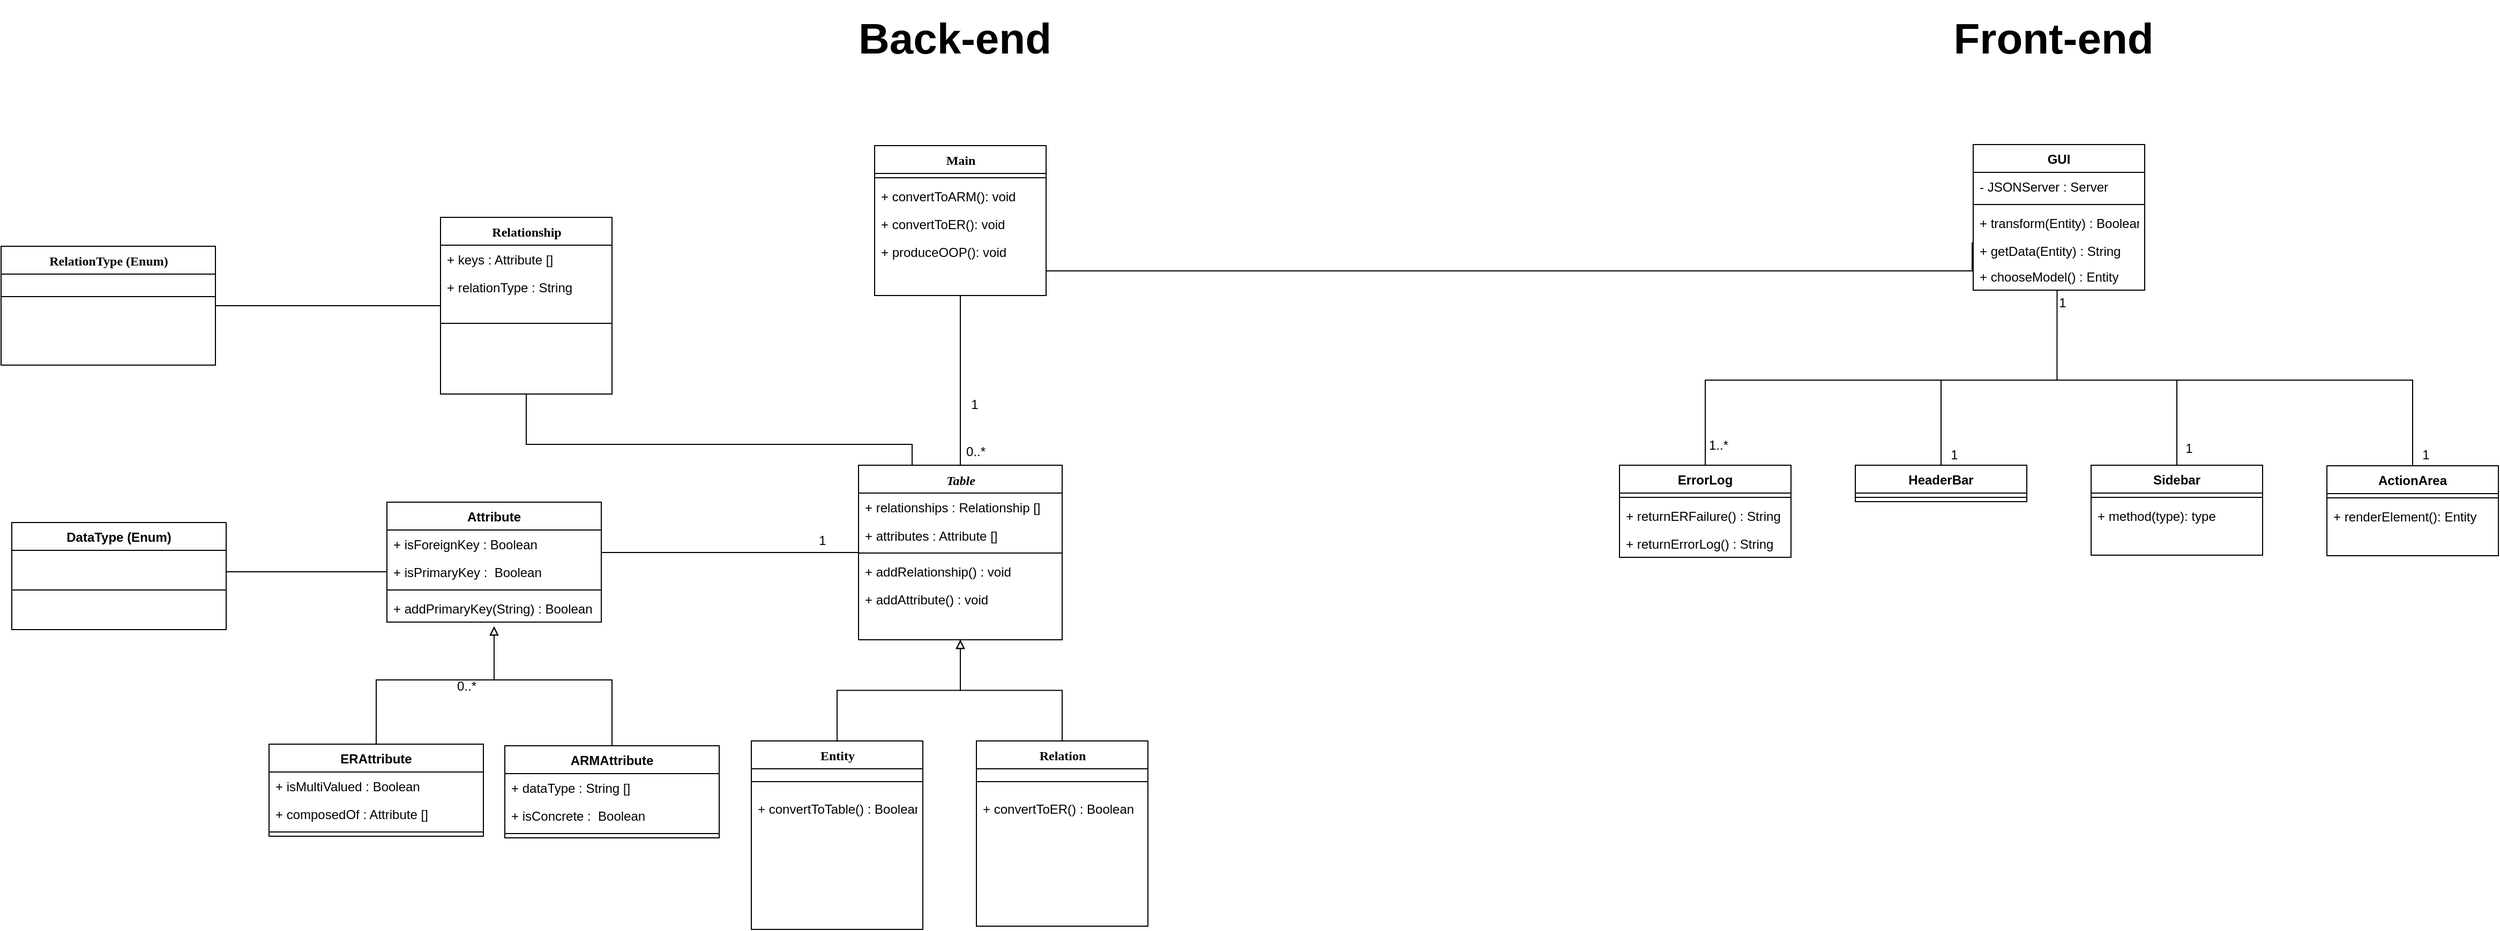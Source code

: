 <mxfile version="11.1.4" type="onedrive"><diagram name="Page-1" id="9f46799a-70d6-7492-0946-bef42562c5a5"><mxGraphModel dx="2024" dy="2113" grid="1" gridSize="10" guides="1" tooltips="1" connect="1" arrows="1" fold="1" page="1" pageScale="1" pageWidth="1100" pageHeight="850" background="#ffffff" math="0" shadow="0"><root><mxCell id="0"/><mxCell id="1" parent="0"/><mxCell id="dt0L9snkuRaRGIjira_k-44" style="edgeStyle=orthogonalEdgeStyle;rounded=0;orthogonalLoop=1;jettySize=auto;html=1;entryX=-0.006;entryY=0.225;entryDx=0;entryDy=0;entryPerimeter=0;endArrow=none;endFill=0;" parent="1" source="78961159f06e98e8-17" target="dt0L9snkuRaRGIjira_k-17" edge="1"><mxGeometry relative="1" as="geometry"><Array as="points"><mxPoint x="630" y="148"/><mxPoint x="630" y="148"/></Array></mxGeometry></mxCell><mxCell id="78961159f06e98e8-17" value="Main" style="swimlane;html=1;fontStyle=1;align=center;verticalAlign=top;childLayout=stackLayout;horizontal=1;startSize=26;horizontalStack=0;resizeParent=1;resizeLast=0;collapsible=1;marginBottom=0;swimlaneFillColor=#ffffff;rounded=0;shadow=0;comic=0;labelBackgroundColor=none;strokeColor=#000000;strokeWidth=1;fillColor=none;fontFamily=Verdana;fontSize=12;fontColor=#000000;" parent="1" vertex="1"><mxGeometry x="445" y="31" width="160" height="140" as="geometry"/></mxCell><mxCell id="78961159f06e98e8-19" value="" style="line;html=1;strokeWidth=1;fillColor=none;align=left;verticalAlign=middle;spacingTop=-1;spacingLeft=3;spacingRight=3;rotatable=0;labelPosition=right;points=[];portConstraint=eastwest;" parent="78961159f06e98e8-17" vertex="1"><mxGeometry y="26" width="160" height="8" as="geometry"/></mxCell><mxCell id="78961159f06e98e8-24" value="+ convertToARM(): void" style="text;html=1;strokeColor=none;fillColor=none;align=left;verticalAlign=top;spacingLeft=4;spacingRight=4;whiteSpace=wrap;overflow=hidden;rotatable=0;points=[[0,0.5],[1,0.5]];portConstraint=eastwest;" parent="78961159f06e98e8-17" vertex="1"><mxGeometry y="34" width="160" height="26" as="geometry"/></mxCell><mxCell id="AmZxxVbHYrKCDHcScchm-32" value="+ convertToER(): void" style="text;strokeColor=none;fillColor=none;align=left;verticalAlign=top;spacingLeft=4;spacingRight=4;overflow=hidden;rotatable=0;points=[[0,0.5],[1,0.5]];portConstraint=eastwest;" vertex="1" parent="78961159f06e98e8-17"><mxGeometry y="60" width="160" height="26" as="geometry"/></mxCell><mxCell id="AmZxxVbHYrKCDHcScchm-33" value="+ produceOOP(): void" style="text;strokeColor=none;fillColor=none;align=left;verticalAlign=top;spacingLeft=4;spacingRight=4;overflow=hidden;rotatable=0;points=[[0,0.5],[1,0.5]];portConstraint=eastwest;" vertex="1" parent="78961159f06e98e8-17"><mxGeometry y="86" width="160" height="26" as="geometry"/></mxCell><mxCell id="dt0L9snkuRaRGIjira_k-43" style="edgeStyle=orthogonalEdgeStyle;rounded=0;orthogonalLoop=1;jettySize=auto;html=1;entryX=0.5;entryY=1;entryDx=0;entryDy=0;endArrow=none;endFill=0;" parent="1" source="78961159f06e98e8-43" target="78961159f06e98e8-17" edge="1"><mxGeometry relative="1" as="geometry"/></mxCell><mxCell id="dt0L9snkuRaRGIjira_k-60" style="edgeStyle=orthogonalEdgeStyle;rounded=0;orthogonalLoop=1;jettySize=auto;html=1;entryX=0.5;entryY=1;entryDx=0;entryDy=0;endArrow=none;endFill=0;fontSize=40;" parent="1" source="78961159f06e98e8-43" target="78961159f06e98e8-56" edge="1"><mxGeometry relative="1" as="geometry"><Array as="points"><mxPoint x="480" y="310"/><mxPoint x="120" y="310"/></Array></mxGeometry></mxCell><mxCell id="78961159f06e98e8-43" value="&lt;i&gt;Table&lt;/i&gt;" style="swimlane;html=1;fontStyle=1;align=center;verticalAlign=top;childLayout=stackLayout;horizontal=1;startSize=26;horizontalStack=0;resizeParent=1;resizeLast=0;collapsible=1;marginBottom=0;swimlaneFillColor=#ffffff;rounded=0;shadow=0;comic=0;labelBackgroundColor=none;strokeColor=#000000;strokeWidth=1;fillColor=none;fontFamily=Verdana;fontSize=12;fontColor=#000000;" parent="1" vertex="1"><mxGeometry x="430" y="329.5" width="190" height="163" as="geometry"/></mxCell><mxCell id="AmZxxVbHYrKCDHcScchm-34" value="+ relationships : Relationship []" style="text;strokeColor=none;fillColor=none;align=left;verticalAlign=top;spacingLeft=4;spacingRight=4;overflow=hidden;rotatable=0;points=[[0,0.5],[1,0.5]];portConstraint=eastwest;" vertex="1" parent="78961159f06e98e8-43"><mxGeometry y="26" width="190" height="26" as="geometry"/></mxCell><mxCell id="78961159f06e98e8-44" value="+ attributes : Attribute []" style="text;html=1;strokeColor=none;fillColor=none;align=left;verticalAlign=top;spacingLeft=4;spacingRight=4;whiteSpace=wrap;overflow=hidden;rotatable=0;points=[[0,0.5],[1,0.5]];portConstraint=eastwest;" parent="78961159f06e98e8-43" vertex="1"><mxGeometry y="52" width="190" height="26" as="geometry"/></mxCell><mxCell id="78961159f06e98e8-51" value="" style="line;html=1;strokeWidth=1;fillColor=none;align=left;verticalAlign=middle;spacingTop=-1;spacingLeft=3;spacingRight=3;rotatable=0;labelPosition=right;points=[];portConstraint=eastwest;" parent="78961159f06e98e8-43" vertex="1"><mxGeometry y="78" width="190" height="8" as="geometry"/></mxCell><mxCell id="0Y4rnzHNPuRJU2EvVbdP-1" value="+ addRelationship() : void" style="text;strokeColor=none;fillColor=none;align=left;verticalAlign=top;spacingLeft=4;spacingRight=4;overflow=hidden;rotatable=0;points=[[0,0.5],[1,0.5]];portConstraint=eastwest;" parent="78961159f06e98e8-43" vertex="1"><mxGeometry y="86" width="190" height="26" as="geometry"/></mxCell><mxCell id="0Y4rnzHNPuRJU2EvVbdP-2" value="+ addAttribute() : void " style="text;strokeColor=none;fillColor=none;align=left;verticalAlign=top;spacingLeft=4;spacingRight=4;overflow=hidden;rotatable=0;points=[[0,0.5],[1,0.5]];portConstraint=eastwest;" parent="78961159f06e98e8-43" vertex="1"><mxGeometry y="112" width="190" height="26" as="geometry"/></mxCell><mxCell id="78961159f06e98e8-56" value="Relationship" style="swimlane;html=1;fontStyle=1;align=center;verticalAlign=top;childLayout=stackLayout;horizontal=1;startSize=26;horizontalStack=0;resizeParent=1;resizeLast=0;collapsible=1;marginBottom=0;swimlaneFillColor=#ffffff;rounded=0;shadow=0;comic=0;labelBackgroundColor=none;strokeColor=#000000;strokeWidth=1;fillColor=none;fontFamily=Verdana;fontSize=12;fontColor=#000000;" parent="1" vertex="1"><mxGeometry x="40" y="98" width="160" height="165" as="geometry"/></mxCell><mxCell id="dt0L9snkuRaRGIjira_k-56" value="+ keys : Attribute []" style="text;strokeColor=none;fillColor=none;align=left;verticalAlign=top;spacingLeft=4;spacingRight=4;overflow=hidden;rotatable=0;points=[[0,0.5],[1,0.5]];portConstraint=eastwest;" parent="78961159f06e98e8-56" vertex="1"><mxGeometry y="26" width="160" height="26" as="geometry"/></mxCell><mxCell id="dt0L9snkuRaRGIjira_k-57" value="+ relationType : String" style="text;strokeColor=none;fillColor=none;align=left;verticalAlign=top;spacingLeft=4;spacingRight=4;overflow=hidden;rotatable=0;points=[[0,0.5],[1,0.5]];portConstraint=eastwest;" parent="78961159f06e98e8-56" vertex="1"><mxGeometry y="52" width="160" height="26" as="geometry"/></mxCell><mxCell id="78961159f06e98e8-64" value="" style="line;html=1;strokeWidth=1;fillColor=none;align=left;verticalAlign=middle;spacingTop=-1;spacingLeft=3;spacingRight=3;rotatable=0;labelPosition=right;points=[];portConstraint=eastwest;" parent="78961159f06e98e8-56" vertex="1"><mxGeometry y="78" width="160" height="42" as="geometry"/></mxCell><mxCell id="dt0L9snkuRaRGIjira_k-14" value="GUI&#10;" style="swimlane;fontStyle=1;align=center;verticalAlign=top;childLayout=stackLayout;horizontal=1;startSize=26;horizontalStack=0;resizeParent=1;resizeParentMax=0;resizeLast=0;collapsible=1;marginBottom=0;" parent="1" vertex="1"><mxGeometry x="1470" y="30" width="160" height="136" as="geometry"/></mxCell><mxCell id="dt0L9snkuRaRGIjira_k-15" value="- JSONServer : Server" style="text;strokeColor=none;fillColor=none;align=left;verticalAlign=top;spacingLeft=4;spacingRight=4;overflow=hidden;rotatable=0;points=[[0,0.5],[1,0.5]];portConstraint=eastwest;" parent="dt0L9snkuRaRGIjira_k-14" vertex="1"><mxGeometry y="26" width="160" height="26" as="geometry"/></mxCell><mxCell id="dt0L9snkuRaRGIjira_k-16" value="" style="line;strokeWidth=1;fillColor=none;align=left;verticalAlign=middle;spacingTop=-1;spacingLeft=3;spacingRight=3;rotatable=0;labelPosition=right;points=[];portConstraint=eastwest;" parent="dt0L9snkuRaRGIjira_k-14" vertex="1"><mxGeometry y="52" width="160" height="8" as="geometry"/></mxCell><mxCell id="dt0L9snkuRaRGIjira_k-20" value="+ transform(Entity) : Boolean" style="text;strokeColor=none;fillColor=none;align=left;verticalAlign=top;spacingLeft=4;spacingRight=4;overflow=hidden;rotatable=0;points=[[0,0.5],[1,0.5]];portConstraint=eastwest;" parent="dt0L9snkuRaRGIjira_k-14" vertex="1"><mxGeometry y="60" width="160" height="26" as="geometry"/></mxCell><mxCell id="dt0L9snkuRaRGIjira_k-17" value="+ getData(Entity) : String" style="text;strokeColor=none;fillColor=none;align=left;verticalAlign=top;spacingLeft=4;spacingRight=4;overflow=hidden;rotatable=0;points=[[0,0.5],[1,0.5]];portConstraint=eastwest;" parent="dt0L9snkuRaRGIjira_k-14" vertex="1"><mxGeometry y="86" width="160" height="24" as="geometry"/></mxCell><mxCell id="0Y4rnzHNPuRJU2EvVbdP-4" value="+ chooseModel() : Entity" style="text;strokeColor=none;fillColor=none;align=left;verticalAlign=top;spacingLeft=4;spacingRight=4;overflow=hidden;rotatable=0;points=[[0,0.5],[1,0.5]];portConstraint=eastwest;" parent="dt0L9snkuRaRGIjira_k-14" vertex="1"><mxGeometry y="110" width="160" height="26" as="geometry"/></mxCell><mxCell id="dt0L9snkuRaRGIjira_k-26" style="edgeStyle=orthogonalEdgeStyle;rounded=0;orthogonalLoop=1;jettySize=auto;html=1;entryX=0.5;entryY=1;entryDx=0;entryDy=0;endArrow=block;endFill=0;" parent="1" source="dt0L9snkuRaRGIjira_k-21" target="78961159f06e98e8-43" edge="1"><mxGeometry relative="1" as="geometry"/></mxCell><mxCell id="dt0L9snkuRaRGIjira_k-21" value="Entity" style="swimlane;html=1;fontStyle=1;align=center;verticalAlign=top;childLayout=stackLayout;horizontal=1;startSize=26;horizontalStack=0;resizeParent=1;resizeLast=0;collapsible=1;marginBottom=0;swimlaneFillColor=#ffffff;rounded=0;shadow=0;comic=0;labelBackgroundColor=none;strokeColor=#000000;strokeWidth=1;fillColor=none;fontFamily=Verdana;fontSize=12;fontColor=#000000;" parent="1" vertex="1"><mxGeometry x="330" y="587" width="160" height="176" as="geometry"/></mxCell><mxCell id="dt0L9snkuRaRGIjira_k-22" value="" style="line;html=1;strokeWidth=1;fillColor=none;align=left;verticalAlign=middle;spacingTop=-1;spacingLeft=3;spacingRight=3;rotatable=0;labelPosition=right;points=[];portConstraint=eastwest;" parent="dt0L9snkuRaRGIjira_k-21" vertex="1"><mxGeometry y="26" width="160" height="24" as="geometry"/></mxCell><mxCell id="dt0L9snkuRaRGIjira_k-28" value="+ convertToTable() : Boolean" style="text;strokeColor=none;fillColor=none;align=left;verticalAlign=top;spacingLeft=4;spacingRight=4;overflow=hidden;rotatable=0;points=[[0,0.5],[1,0.5]];portConstraint=eastwest;" parent="dt0L9snkuRaRGIjira_k-21" vertex="1"><mxGeometry y="50" width="160" height="30" as="geometry"/></mxCell><mxCell id="dt0L9snkuRaRGIjira_k-25" style="edgeStyle=orthogonalEdgeStyle;rounded=0;orthogonalLoop=1;jettySize=auto;html=1;entryX=0.5;entryY=1;entryDx=0;entryDy=0;endArrow=block;endFill=0;" parent="1" source="dt0L9snkuRaRGIjira_k-23" target="78961159f06e98e8-43" edge="1"><mxGeometry relative="1" as="geometry"/></mxCell><mxCell id="dt0L9snkuRaRGIjira_k-23" value="Relation" style="swimlane;html=1;fontStyle=1;align=center;verticalAlign=top;childLayout=stackLayout;horizontal=1;startSize=26;horizontalStack=0;resizeParent=1;resizeLast=0;collapsible=1;marginBottom=0;swimlaneFillColor=#ffffff;rounded=0;shadow=0;comic=0;labelBackgroundColor=none;strokeColor=#000000;strokeWidth=1;fillColor=none;fontFamily=Verdana;fontSize=12;fontColor=#000000;" parent="1" vertex="1"><mxGeometry x="540" y="587" width="160" height="173" as="geometry"/></mxCell><mxCell id="dt0L9snkuRaRGIjira_k-24" value="" style="line;html=1;strokeWidth=1;fillColor=none;align=left;verticalAlign=middle;spacingTop=-1;spacingLeft=3;spacingRight=3;rotatable=0;labelPosition=right;points=[];portConstraint=eastwest;" parent="dt0L9snkuRaRGIjira_k-23" vertex="1"><mxGeometry y="26" width="160" height="24" as="geometry"/></mxCell><mxCell id="dt0L9snkuRaRGIjira_k-29" value="+ convertToER() : Boolean" style="text;strokeColor=none;fillColor=none;align=left;verticalAlign=top;spacingLeft=4;spacingRight=4;overflow=hidden;rotatable=0;points=[[0,0.5],[1,0.5]];portConstraint=eastwest;" parent="dt0L9snkuRaRGIjira_k-23" vertex="1"><mxGeometry y="50" width="160" height="26" as="geometry"/></mxCell><mxCell id="dt0L9snkuRaRGIjira_k-40" style="edgeStyle=orthogonalEdgeStyle;rounded=0;orthogonalLoop=1;jettySize=auto;html=1;entryX=0;entryY=0.5;entryDx=0;entryDy=0;endArrow=none;endFill=0;" parent="1" source="dt0L9snkuRaRGIjira_k-34" target="78961159f06e98e8-43" edge="1"><mxGeometry relative="1" as="geometry"><Array as="points"><mxPoint x="400" y="411"/><mxPoint x="400" y="411"/></Array></mxGeometry></mxCell><mxCell id="dt0L9snkuRaRGIjira_k-41" value="0..*" style="text;html=1;resizable=0;points=[];align=center;verticalAlign=middle;labelBackgroundColor=#ffffff;" parent="dt0L9snkuRaRGIjira_k-40" vertex="1" connectable="0"><mxGeometry x="0.957" y="-131" relative="1" as="geometry"><mxPoint x="-361" y="-6.5" as="offset"/></mxGeometry></mxCell><mxCell id="dt0L9snkuRaRGIjira_k-42" value="1" style="text;html=1;resizable=0;points=[];align=center;verticalAlign=middle;labelBackgroundColor=#ffffff;" parent="dt0L9snkuRaRGIjira_k-40" vertex="1" connectable="0"><mxGeometry x="0.688" y="3" relative="1" as="geometry"><mxPoint x="3" y="-8.5" as="offset"/></mxGeometry></mxCell><mxCell id="dt0L9snkuRaRGIjira_k-34" value="Attribute" style="swimlane;fontStyle=1;align=center;verticalAlign=top;childLayout=stackLayout;horizontal=1;startSize=26;horizontalStack=0;resizeParent=1;resizeParentMax=0;resizeLast=0;collapsible=1;marginBottom=0;" parent="1" vertex="1"><mxGeometry x="-10" y="364" width="200" height="112" as="geometry"/></mxCell><mxCell id="dt0L9snkuRaRGIjira_k-39" value="+ isForeignKey : Boolean" style="text;strokeColor=none;fillColor=none;align=left;verticalAlign=top;spacingLeft=4;spacingRight=4;overflow=hidden;rotatable=0;points=[[0,0.5],[1,0.5]];portConstraint=eastwest;" parent="dt0L9snkuRaRGIjira_k-34" vertex="1"><mxGeometry y="26" width="200" height="26" as="geometry"/></mxCell><mxCell id="dt0L9snkuRaRGIjira_k-35" value="+ isPrimaryKey :  Boolean" style="text;strokeColor=none;fillColor=none;align=left;verticalAlign=top;spacingLeft=4;spacingRight=4;overflow=hidden;rotatable=0;points=[[0,0.5],[1,0.5]];portConstraint=eastwest;" parent="dt0L9snkuRaRGIjira_k-34" vertex="1"><mxGeometry y="52" width="200" height="26" as="geometry"/></mxCell><mxCell id="dt0L9snkuRaRGIjira_k-36" value="" style="line;strokeWidth=1;fillColor=none;align=left;verticalAlign=middle;spacingTop=-1;spacingLeft=3;spacingRight=3;rotatable=0;labelPosition=right;points=[];portConstraint=eastwest;" parent="dt0L9snkuRaRGIjira_k-34" vertex="1"><mxGeometry y="78" width="200" height="8" as="geometry"/></mxCell><mxCell id="dt0L9snkuRaRGIjira_k-38" value="+ addPrimaryKey(String) : Boolean" style="text;strokeColor=none;fillColor=none;align=left;verticalAlign=top;spacingLeft=4;spacingRight=4;overflow=hidden;rotatable=0;points=[[0,0.5],[1,0.5]];portConstraint=eastwest;" parent="dt0L9snkuRaRGIjira_k-34" vertex="1"><mxGeometry y="86" width="200" height="26" as="geometry"/></mxCell><mxCell id="dt0L9snkuRaRGIjira_k-58" value="Back-end" style="text;html=1;strokeColor=none;fillColor=none;align=center;verticalAlign=middle;whiteSpace=wrap;rounded=0;fontStyle=1;fontSize=40;" parent="1" vertex="1"><mxGeometry x="325" y="-105" width="390" height="70" as="geometry"/></mxCell><mxCell id="dt0L9snkuRaRGIjira_k-59" value="Front-end" style="text;html=1;strokeColor=none;fillColor=none;align=center;verticalAlign=middle;whiteSpace=wrap;rounded=0;fontStyle=1;fontSize=40;" parent="1" vertex="1"><mxGeometry x="1350" y="-105" width="390" height="70" as="geometry"/></mxCell><mxCell id="0Y4rnzHNPuRJU2EvVbdP-6" style="edgeStyle=orthogonalEdgeStyle;rounded=0;orthogonalLoop=1;jettySize=auto;html=1;entryX=0.489;entryY=0.996;entryDx=0;entryDy=0;entryPerimeter=0;endArrow=none;endFill=0;" parent="1" source="dt0L9snkuRaRGIjira_k-61" target="0Y4rnzHNPuRJU2EvVbdP-4" edge="1"><mxGeometry relative="1" as="geometry"><Array as="points"><mxPoint x="1220" y="250"/><mxPoint x="1548" y="250"/></Array></mxGeometry></mxCell><mxCell id="dt0L9snkuRaRGIjira_k-61" value="ErrorLog" style="swimlane;fontStyle=1;align=center;verticalAlign=top;childLayout=stackLayout;horizontal=1;startSize=26;horizontalStack=0;resizeParent=1;resizeParentMax=0;resizeLast=0;collapsible=1;marginBottom=0;fontSize=12;" parent="1" vertex="1"><mxGeometry x="1140" y="329.5" width="160" height="86" as="geometry"/></mxCell><mxCell id="dt0L9snkuRaRGIjira_k-63" value="" style="line;strokeWidth=1;fillColor=none;align=left;verticalAlign=middle;spacingTop=-1;spacingLeft=3;spacingRight=3;rotatable=0;labelPosition=right;points=[];portConstraint=eastwest;" parent="dt0L9snkuRaRGIjira_k-61" vertex="1"><mxGeometry y="26" width="160" height="8" as="geometry"/></mxCell><mxCell id="G1kDITAAzWRb5IjqrHRI-2" value="+ returnERFailure() : String" style="text;strokeColor=none;fillColor=none;align=left;verticalAlign=top;spacingLeft=4;spacingRight=4;overflow=hidden;rotatable=0;points=[[0,0.5],[1,0.5]];portConstraint=eastwest;" parent="dt0L9snkuRaRGIjira_k-61" vertex="1"><mxGeometry y="34" width="160" height="26" as="geometry"/></mxCell><mxCell id="dt0L9snkuRaRGIjira_k-64" value="+ returnErrorLog() : String" style="text;strokeColor=none;fillColor=none;align=left;verticalAlign=top;spacingLeft=4;spacingRight=4;overflow=hidden;rotatable=0;points=[[0,0.5],[1,0.5]];portConstraint=eastwest;" parent="dt0L9snkuRaRGIjira_k-61" vertex="1"><mxGeometry y="60" width="160" height="26" as="geometry"/></mxCell><mxCell id="0Y4rnzHNPuRJU2EvVbdP-8" style="edgeStyle=orthogonalEdgeStyle;rounded=0;orthogonalLoop=1;jettySize=auto;html=1;endArrow=none;endFill=0;" parent="1" source="dt0L9snkuRaRGIjira_k-66" edge="1"><mxGeometry relative="1" as="geometry"><mxPoint x="1550" y="250" as="targetPoint"/><Array as="points"><mxPoint x="1660" y="250"/><mxPoint x="1550" y="250"/></Array></mxGeometry></mxCell><mxCell id="dt0L9snkuRaRGIjira_k-66" value="Sidebar" style="swimlane;fontStyle=1;align=center;verticalAlign=top;childLayout=stackLayout;horizontal=1;startSize=26;horizontalStack=0;resizeParent=1;resizeParentMax=0;resizeLast=0;collapsible=1;marginBottom=0;fontSize=12;" parent="1" vertex="1"><mxGeometry x="1580" y="329.5" width="160" height="84" as="geometry"/></mxCell><mxCell id="dt0L9snkuRaRGIjira_k-68" value="" style="line;strokeWidth=1;fillColor=none;align=left;verticalAlign=middle;spacingTop=-1;spacingLeft=3;spacingRight=3;rotatable=0;labelPosition=right;points=[];portConstraint=eastwest;" parent="dt0L9snkuRaRGIjira_k-66" vertex="1"><mxGeometry y="26" width="160" height="8" as="geometry"/></mxCell><mxCell id="dt0L9snkuRaRGIjira_k-69" value="+ method(type): type" style="text;strokeColor=none;fillColor=none;align=left;verticalAlign=top;spacingLeft=4;spacingRight=4;overflow=hidden;rotatable=0;points=[[0,0.5],[1,0.5]];portConstraint=eastwest;" parent="dt0L9snkuRaRGIjira_k-66" vertex="1"><mxGeometry y="34" width="160" height="50" as="geometry"/></mxCell><mxCell id="0Y4rnzHNPuRJU2EvVbdP-9" style="edgeStyle=orthogonalEdgeStyle;rounded=0;orthogonalLoop=1;jettySize=auto;html=1;endArrow=none;endFill=0;" parent="1" source="dt0L9snkuRaRGIjira_k-72" edge="1"><mxGeometry relative="1" as="geometry"><mxPoint x="1550" y="250" as="targetPoint"/><Array as="points"><mxPoint x="1880" y="250"/><mxPoint x="1550" y="250"/></Array></mxGeometry></mxCell><mxCell id="dt0L9snkuRaRGIjira_k-72" value="ActionArea&#10;" style="swimlane;fontStyle=1;align=center;verticalAlign=top;childLayout=stackLayout;horizontal=1;startSize=26;horizontalStack=0;resizeParent=1;resizeParentMax=0;resizeLast=0;collapsible=1;marginBottom=0;fontSize=12;" parent="1" vertex="1"><mxGeometry x="1800" y="330" width="160" height="84" as="geometry"/></mxCell><mxCell id="dt0L9snkuRaRGIjira_k-74" value="" style="line;strokeWidth=1;fillColor=none;align=left;verticalAlign=middle;spacingTop=-1;spacingLeft=3;spacingRight=3;rotatable=0;labelPosition=right;points=[];portConstraint=eastwest;" parent="dt0L9snkuRaRGIjira_k-72" vertex="1"><mxGeometry y="26" width="160" height="8" as="geometry"/></mxCell><mxCell id="dt0L9snkuRaRGIjira_k-75" value="+ renderElement(): Entity&#10;" style="text;strokeColor=none;fillColor=none;align=left;verticalAlign=top;spacingLeft=4;spacingRight=4;overflow=hidden;rotatable=0;points=[[0,0.5],[1,0.5]];portConstraint=eastwest;" parent="dt0L9snkuRaRGIjira_k-72" vertex="1"><mxGeometry y="34" width="160" height="50" as="geometry"/></mxCell><mxCell id="0Y4rnzHNPuRJU2EvVbdP-7" style="edgeStyle=orthogonalEdgeStyle;rounded=0;orthogonalLoop=1;jettySize=auto;html=1;endArrow=none;endFill=0;" parent="1" source="dt0L9snkuRaRGIjira_k-76" edge="1"><mxGeometry relative="1" as="geometry"><mxPoint x="1550" y="250" as="targetPoint"/><Array as="points"><mxPoint x="1440" y="250"/><mxPoint x="1550" y="250"/></Array></mxGeometry></mxCell><mxCell id="dt0L9snkuRaRGIjira_k-76" value="HeaderBar&#10;" style="swimlane;fontStyle=1;align=center;verticalAlign=top;childLayout=stackLayout;horizontal=1;startSize=26;horizontalStack=0;resizeParent=1;resizeParentMax=0;resizeLast=0;collapsible=1;marginBottom=0;fontSize=12;" parent="1" vertex="1"><mxGeometry x="1360" y="329.5" width="160" height="34" as="geometry"/></mxCell><mxCell id="dt0L9snkuRaRGIjira_k-78" value="" style="line;strokeWidth=1;fillColor=none;align=left;verticalAlign=middle;spacingTop=-1;spacingLeft=3;spacingRight=3;rotatable=0;labelPosition=right;points=[];portConstraint=eastwest;" parent="dt0L9snkuRaRGIjira_k-76" vertex="1"><mxGeometry y="26" width="160" height="8" as="geometry"/></mxCell><mxCell id="0Y4rnzHNPuRJU2EvVbdP-10" value="1" style="text;html=1;resizable=0;points=[];align=center;verticalAlign=middle;labelBackgroundColor=#ffffff;" parent="1" vertex="1" connectable="0"><mxGeometry x="690" y="580" as="geometry"><mxPoint x="863" y="-402.5" as="offset"/></mxGeometry></mxCell><mxCell id="0Y4rnzHNPuRJU2EvVbdP-12" value="1..*" style="text;html=1;resizable=0;points=[];align=center;verticalAlign=middle;labelBackgroundColor=#ffffff;" parent="1" vertex="1" connectable="0"><mxGeometry x="800" y="491" as="geometry"><mxPoint x="432" y="-180.5" as="offset"/></mxGeometry></mxCell><mxCell id="0Y4rnzHNPuRJU2EvVbdP-13" value="1" style="text;html=1;resizable=0;points=[];align=center;verticalAlign=middle;labelBackgroundColor=#ffffff;" parent="1" vertex="1" connectable="0"><mxGeometry x="1020" y="500" as="geometry"><mxPoint x="432" y="-180.5" as="offset"/></mxGeometry></mxCell><mxCell id="0Y4rnzHNPuRJU2EvVbdP-14" value="1" style="text;html=1;resizable=0;points=[];align=center;verticalAlign=middle;labelBackgroundColor=#ffffff;" parent="1" vertex="1" connectable="0"><mxGeometry x="880" y="491" as="geometry"><mxPoint x="791" y="-177.5" as="offset"/></mxGeometry></mxCell><mxCell id="0Y4rnzHNPuRJU2EvVbdP-15" value="1" style="text;html=1;resizable=0;points=[];align=center;verticalAlign=middle;labelBackgroundColor=#ffffff;" parent="1" vertex="1" connectable="0"><mxGeometry x="1460" y="500" as="geometry"><mxPoint x="432" y="-180.5" as="offset"/></mxGeometry></mxCell><mxCell id="0Y4rnzHNPuRJU2EvVbdP-16" value="0..*" style="text;html=1;resizable=0;points=[];align=center;verticalAlign=middle;labelBackgroundColor=#ffffff;" parent="1" vertex="1" connectable="0"><mxGeometry x="800" y="320" as="geometry"><mxPoint x="-261" y="-3.5" as="offset"/></mxGeometry></mxCell><mxCell id="0Y4rnzHNPuRJU2EvVbdP-17" value="1" style="text;html=1;resizable=0;points=[];align=center;verticalAlign=middle;labelBackgroundColor=#ffffff;" parent="1" vertex="1" connectable="0"><mxGeometry x="440" y="426" as="geometry"><mxPoint x="98" y="-153.5" as="offset"/></mxGeometry></mxCell><mxCell id="AmZxxVbHYrKCDHcScchm-20" style="edgeStyle=orthogonalEdgeStyle;rounded=0;orthogonalLoop=1;jettySize=auto;html=1;endArrow=block;endFill=0;" edge="1" parent="1" source="AmZxxVbHYrKCDHcScchm-1"><mxGeometry relative="1" as="geometry"><mxPoint x="90" y="480" as="targetPoint"/><Array as="points"><mxPoint x="-20" y="530"/><mxPoint x="90" y="530"/></Array></mxGeometry></mxCell><mxCell id="AmZxxVbHYrKCDHcScchm-1" value="ERAttribute" style="swimlane;fontStyle=1;align=center;verticalAlign=top;childLayout=stackLayout;horizontal=1;startSize=26;horizontalStack=0;resizeParent=1;resizeParentMax=0;resizeLast=0;collapsible=1;marginBottom=0;" vertex="1" parent="1"><mxGeometry x="-120" y="590" width="200" height="86" as="geometry"/></mxCell><mxCell id="AmZxxVbHYrKCDHcScchm-3" value="+ isMultiValued : Boolean" style="text;strokeColor=none;fillColor=none;align=left;verticalAlign=top;spacingLeft=4;spacingRight=4;overflow=hidden;rotatable=0;points=[[0,0.5],[1,0.5]];portConstraint=eastwest;" vertex="1" parent="AmZxxVbHYrKCDHcScchm-1"><mxGeometry y="26" width="200" height="26" as="geometry"/></mxCell><mxCell id="AmZxxVbHYrKCDHcScchm-4" value="+ composedOf : Attribute []" style="text;strokeColor=none;fillColor=none;align=left;verticalAlign=top;spacingLeft=4;spacingRight=4;overflow=hidden;rotatable=0;points=[[0,0.5],[1,0.5]];portConstraint=eastwest;" vertex="1" parent="AmZxxVbHYrKCDHcScchm-1"><mxGeometry y="52" width="200" height="26" as="geometry"/></mxCell><mxCell id="AmZxxVbHYrKCDHcScchm-6" value="" style="line;strokeWidth=1;fillColor=none;align=left;verticalAlign=middle;spacingTop=-1;spacingLeft=3;spacingRight=3;rotatable=0;labelPosition=right;points=[];portConstraint=eastwest;" vertex="1" parent="AmZxxVbHYrKCDHcScchm-1"><mxGeometry y="78" width="200" height="8" as="geometry"/></mxCell><mxCell id="AmZxxVbHYrKCDHcScchm-8" value="ARMAttribute" style="swimlane;fontStyle=1;align=center;verticalAlign=top;childLayout=stackLayout;horizontal=1;startSize=26;horizontalStack=0;resizeParent=1;resizeParentMax=0;resizeLast=0;collapsible=1;marginBottom=0;" vertex="1" parent="1"><mxGeometry x="100" y="591.5" width="200" height="86" as="geometry"/></mxCell><mxCell id="AmZxxVbHYrKCDHcScchm-11" value="+ dataType : String []" style="text;strokeColor=none;fillColor=none;align=left;verticalAlign=top;spacingLeft=4;spacingRight=4;overflow=hidden;rotatable=0;points=[[0,0.5],[1,0.5]];portConstraint=eastwest;" vertex="1" parent="AmZxxVbHYrKCDHcScchm-8"><mxGeometry y="26" width="200" height="26" as="geometry"/></mxCell><mxCell id="AmZxxVbHYrKCDHcScchm-12" value="+ isConcrete :  Boolean" style="text;strokeColor=none;fillColor=none;align=left;verticalAlign=top;spacingLeft=4;spacingRight=4;overflow=hidden;rotatable=0;points=[[0,0.5],[1,0.5]];portConstraint=eastwest;" vertex="1" parent="AmZxxVbHYrKCDHcScchm-8"><mxGeometry y="52" width="200" height="26" as="geometry"/></mxCell><mxCell id="AmZxxVbHYrKCDHcScchm-13" value="" style="line;strokeWidth=1;fillColor=none;align=left;verticalAlign=middle;spacingTop=-1;spacingLeft=3;spacingRight=3;rotatable=0;labelPosition=right;points=[];portConstraint=eastwest;" vertex="1" parent="AmZxxVbHYrKCDHcScchm-8"><mxGeometry y="78" width="200" height="8" as="geometry"/></mxCell><mxCell id="AmZxxVbHYrKCDHcScchm-17" style="edgeStyle=orthogonalEdgeStyle;rounded=0;orthogonalLoop=1;jettySize=auto;html=1;endArrow=block;endFill=0;" edge="1" parent="1" source="AmZxxVbHYrKCDHcScchm-8"><mxGeometry relative="1" as="geometry"><mxPoint x="90" y="480" as="targetPoint"/><Array as="points"><mxPoint x="200" y="530"/><mxPoint x="90" y="530"/></Array></mxGeometry></mxCell><mxCell id="AmZxxVbHYrKCDHcScchm-30" style="edgeStyle=orthogonalEdgeStyle;rounded=0;orthogonalLoop=1;jettySize=auto;html=1;endArrow=none;endFill=0;" edge="1" parent="1" source="AmZxxVbHYrKCDHcScchm-21"><mxGeometry relative="1" as="geometry"><mxPoint x="40" y="180.5" as="targetPoint"/></mxGeometry></mxCell><mxCell id="AmZxxVbHYrKCDHcScchm-21" value="RelationType (Enum)" style="swimlane;html=1;fontStyle=1;align=center;verticalAlign=top;childLayout=stackLayout;horizontal=1;startSize=26;horizontalStack=0;resizeParent=1;resizeLast=0;collapsible=1;marginBottom=0;swimlaneFillColor=#ffffff;rounded=0;shadow=0;comic=0;labelBackgroundColor=none;strokeColor=#000000;strokeWidth=1;fillColor=none;fontFamily=Verdana;fontSize=12;fontColor=#000000;" vertex="1" parent="1"><mxGeometry x="-370" y="125" width="200" height="111" as="geometry"/></mxCell><mxCell id="AmZxxVbHYrKCDHcScchm-24" value="" style="line;html=1;strokeWidth=1;fillColor=none;align=left;verticalAlign=middle;spacingTop=-1;spacingLeft=3;spacingRight=3;rotatable=0;labelPosition=right;points=[];portConstraint=eastwest;" vertex="1" parent="AmZxxVbHYrKCDHcScchm-21"><mxGeometry y="26" width="200" height="42" as="geometry"/></mxCell><mxCell id="AmZxxVbHYrKCDHcScchm-25" value="DataType (Enum)" style="swimlane;fontStyle=1;align=center;verticalAlign=top;childLayout=stackLayout;horizontal=1;startSize=26;horizontalStack=0;resizeParent=1;resizeParentMax=0;resizeLast=0;collapsible=1;marginBottom=0;" vertex="1" parent="1"><mxGeometry x="-360" y="383" width="200" height="100" as="geometry"/></mxCell><mxCell id="AmZxxVbHYrKCDHcScchm-28" value="" style="line;strokeWidth=1;fillColor=none;align=left;verticalAlign=middle;spacingTop=-1;spacingLeft=3;spacingRight=3;rotatable=0;labelPosition=right;points=[];portConstraint=eastwest;" vertex="1" parent="AmZxxVbHYrKCDHcScchm-25"><mxGeometry y="26" width="200" height="74" as="geometry"/></mxCell><mxCell id="AmZxxVbHYrKCDHcScchm-31" style="edgeStyle=orthogonalEdgeStyle;rounded=0;orthogonalLoop=1;jettySize=auto;html=1;endArrow=none;endFill=0;" edge="1" parent="1" target="dt0L9snkuRaRGIjira_k-35"><mxGeometry relative="1" as="geometry"><mxPoint x="-160" y="429" as="sourcePoint"/><Array as="points"><mxPoint x="-100" y="429"/><mxPoint x="-100" y="429"/></Array></mxGeometry></mxCell></root></mxGraphModel></diagram></mxfile>